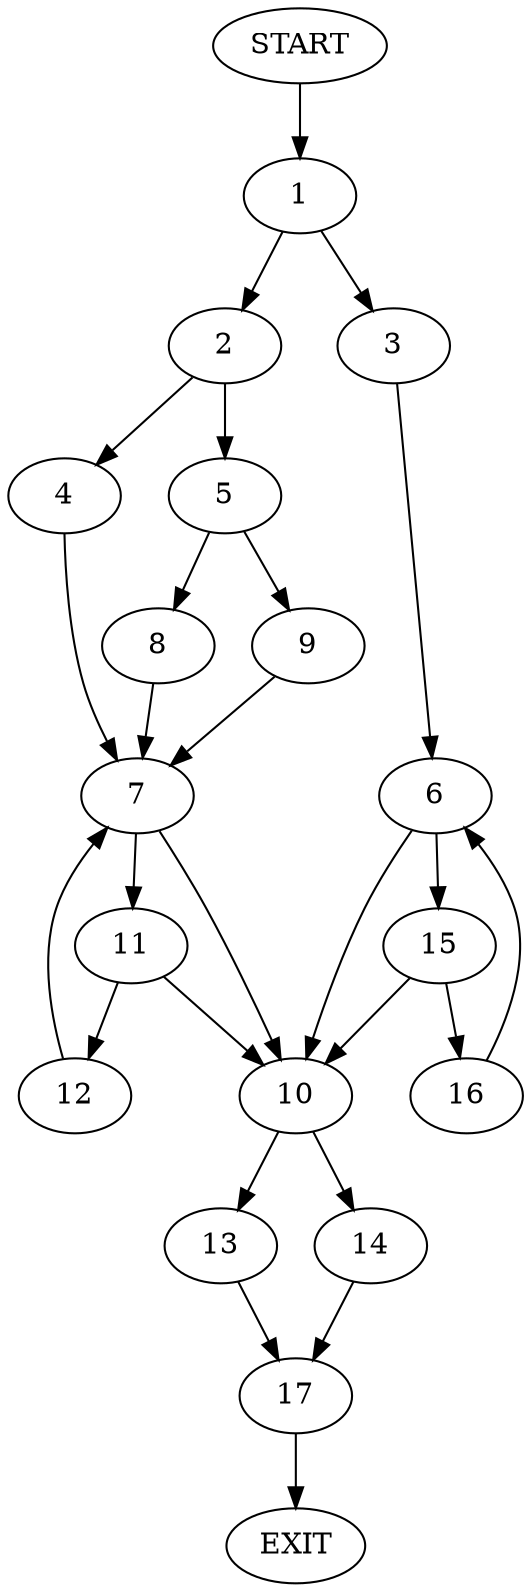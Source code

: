 digraph {
0 [label="START"]
18 [label="EXIT"]
0 -> 1
1 -> 2
1 -> 3
2 -> 4
2 -> 5
3 -> 6
4 -> 7
5 -> 8
5 -> 9
7 -> 10
7 -> 11
8 -> 7
9 -> 7
11 -> 10
11 -> 12
10 -> 13
10 -> 14
12 -> 7
6 -> 15
6 -> 10
15 -> 10
15 -> 16
16 -> 6
14 -> 17
13 -> 17
17 -> 18
}
